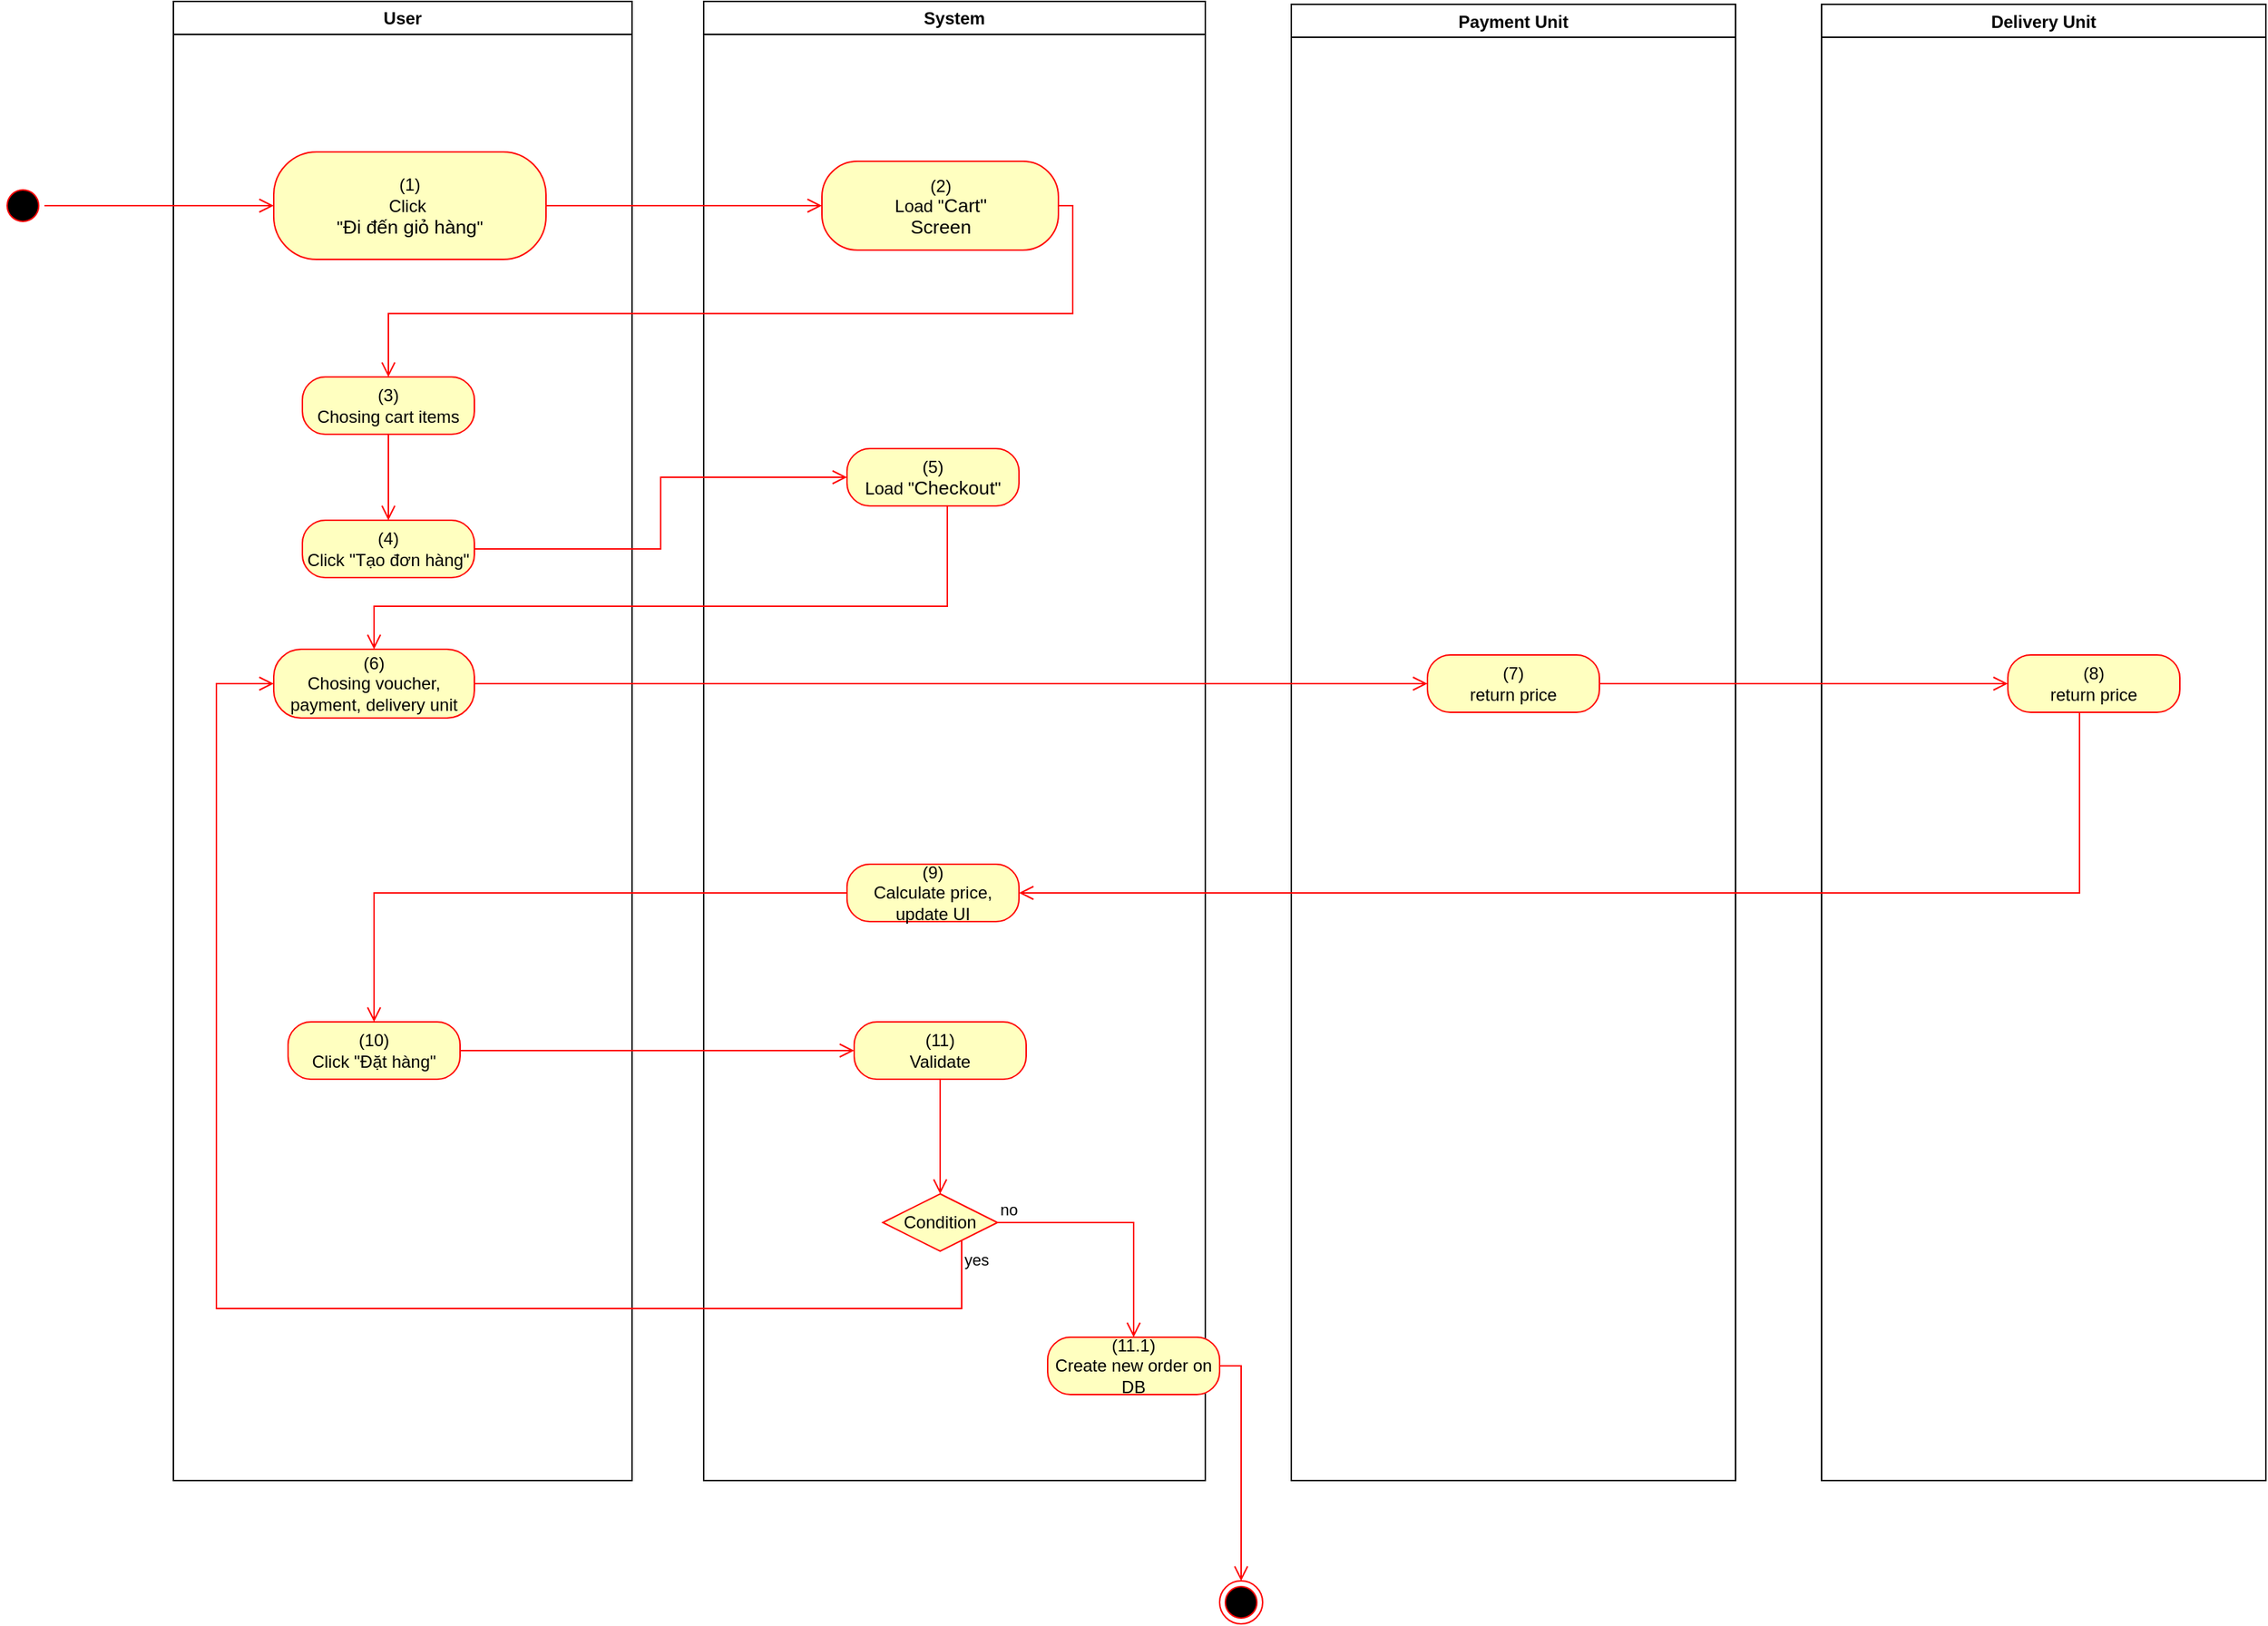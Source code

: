 <mxfile version="15.4.0" type="device"><diagram id="oV3w4OYECRHHocSaD-Sc" name="Page-1"><mxGraphModel dx="2715" dy="2015" grid="1" gridSize="10" guides="1" tooltips="1" connect="1" arrows="1" fold="1" page="1" pageScale="1" pageWidth="850" pageHeight="1100" math="0" shadow="0"><root><mxCell id="0"/><mxCell id="1" parent="0"/><mxCell id="gD4NjcxcYAgXPdqkqyiz-1" value="User" style="swimlane;whiteSpace=wrap" parent="1" vertex="1"><mxGeometry x="140" y="128" width="320" height="1032" as="geometry"><mxRectangle x="120" y="128" width="60" height="23" as="alternateBounds"/></mxGeometry></mxCell><mxCell id="gD4NjcxcYAgXPdqkqyiz-2" value="(1)&lt;br style=&quot;padding: 0px ; margin: 0px&quot;&gt;Click&amp;nbsp;&lt;br style=&quot;padding: 0px ; margin: 0px&quot;&gt;&quot;&lt;font face=&quot;arial, sans-serif&quot;&gt;&lt;span style=&quot;font-size: 13.333px&quot;&gt;Đi đến giỏ hàng&lt;/span&gt;&lt;/font&gt;&quot;" style="rounded=1;whiteSpace=wrap;html=1;arcSize=40;fontColor=#000000;fillColor=#ffffc0;strokeColor=#ff0000;" parent="gD4NjcxcYAgXPdqkqyiz-1" vertex="1"><mxGeometry x="70" y="105" width="190" height="75" as="geometry"/></mxCell><mxCell id="gD4NjcxcYAgXPdqkqyiz-10" value="(3)&lt;br&gt;Chosing cart items" style="rounded=1;whiteSpace=wrap;html=1;arcSize=40;fontColor=#000000;fillColor=#ffffc0;strokeColor=#ff0000;" parent="gD4NjcxcYAgXPdqkqyiz-1" vertex="1"><mxGeometry x="90" y="262" width="120" height="40" as="geometry"/></mxCell><mxCell id="gD4NjcxcYAgXPdqkqyiz-11" value="" style="edgeStyle=orthogonalEdgeStyle;html=1;verticalAlign=bottom;endArrow=open;endSize=8;strokeColor=#ff0000;rounded=0;entryX=0.5;entryY=0;entryDx=0;entryDy=0;" parent="gD4NjcxcYAgXPdqkqyiz-1" source="gD4NjcxcYAgXPdqkqyiz-10" target="gD4NjcxcYAgXPdqkqyiz-13" edge="1"><mxGeometry relative="1" as="geometry"><mxPoint x="150" y="372" as="targetPoint"/></mxGeometry></mxCell><mxCell id="gD4NjcxcYAgXPdqkqyiz-13" value="(4)&lt;br&gt;Click &quot;Tạo đơn hàng&quot;" style="rounded=1;whiteSpace=wrap;html=1;arcSize=40;fontColor=#000000;fillColor=#ffffc0;strokeColor=#ff0000;" parent="gD4NjcxcYAgXPdqkqyiz-1" vertex="1"><mxGeometry x="90" y="362" width="120" height="40" as="geometry"/></mxCell><mxCell id="gD4NjcxcYAgXPdqkqyiz-18" value="(6)&lt;br&gt;Chosing voucher, payment, delivery unit" style="rounded=1;whiteSpace=wrap;html=1;arcSize=40;fontColor=#000000;fillColor=#ffffc0;strokeColor=#ff0000;" parent="gD4NjcxcYAgXPdqkqyiz-1" vertex="1"><mxGeometry x="70" y="452" width="140" height="48" as="geometry"/></mxCell><mxCell id="gD4NjcxcYAgXPdqkqyiz-20" value="(10)&lt;br&gt;Click &quot;Đặt hàng&quot;" style="rounded=1;whiteSpace=wrap;html=1;arcSize=40;fontColor=#000000;fillColor=#ffffc0;strokeColor=#ff0000;" parent="gD4NjcxcYAgXPdqkqyiz-1" vertex="1"><mxGeometry x="80" y="712" width="120" height="40" as="geometry"/></mxCell><mxCell id="gD4NjcxcYAgXPdqkqyiz-3" value="System" style="swimlane;whiteSpace=wrap;startSize=23;" parent="1" vertex="1"><mxGeometry x="510" y="128" width="350" height="1032" as="geometry"/></mxCell><mxCell id="gD4NjcxcYAgXPdqkqyiz-4" value="(2)&lt;br&gt;Load &quot;&lt;span lang=&quot;EN-GB&quot; style=&quot;font-size: 10.0pt ; line-height: 107% ; font-family: &amp;#34;arial&amp;#34; , sans-serif&quot;&gt;Cart&lt;/span&gt;&lt;span lang=&quot;EN-GB&quot; style=&quot;font-size: 10pt ; line-height: 107% ; font-family: &amp;#34;arial&amp;#34; , sans-serif&quot;&gt;&quot;&lt;br&gt;Screen&lt;br&gt;&lt;/span&gt;" style="rounded=1;whiteSpace=wrap;html=1;arcSize=40;fontColor=#000000;fillColor=#ffffc0;strokeColor=#ff0000;" parent="gD4NjcxcYAgXPdqkqyiz-3" vertex="1"><mxGeometry x="82.5" y="111.5" width="165" height="62" as="geometry"/></mxCell><mxCell id="gD4NjcxcYAgXPdqkqyiz-16" value="(5)&lt;br&gt;Load &quot;&lt;span lang=&quot;EN-GB&quot; style=&quot;font-size: 10.0pt ; line-height: 107% ; font-family: &amp;#34;arial&amp;#34; , sans-serif&quot;&gt;Checkout&lt;/span&gt;&quot;" style="rounded=1;whiteSpace=wrap;html=1;arcSize=40;fontColor=#000000;fillColor=#ffffc0;strokeColor=#ff0000;" parent="gD4NjcxcYAgXPdqkqyiz-3" vertex="1"><mxGeometry x="100" y="312" width="120" height="40" as="geometry"/></mxCell><mxCell id="gD4NjcxcYAgXPdqkqyiz-22" value="(11)&lt;br&gt;Validate" style="rounded=1;whiteSpace=wrap;html=1;arcSize=40;fontColor=#000000;fillColor=#ffffc0;strokeColor=#ff0000;" parent="gD4NjcxcYAgXPdqkqyiz-3" vertex="1"><mxGeometry x="105" y="712" width="120" height="40" as="geometry"/></mxCell><mxCell id="gD4NjcxcYAgXPdqkqyiz-23" value="" style="edgeStyle=orthogonalEdgeStyle;html=1;verticalAlign=bottom;endArrow=open;endSize=8;strokeColor=#ff0000;rounded=0;entryX=0.5;entryY=0;entryDx=0;entryDy=0;" parent="gD4NjcxcYAgXPdqkqyiz-3" source="gD4NjcxcYAgXPdqkqyiz-22" target="gD4NjcxcYAgXPdqkqyiz-24" edge="1"><mxGeometry relative="1" as="geometry"><mxPoint x="170" y="552" as="targetPoint"/></mxGeometry></mxCell><mxCell id="gD4NjcxcYAgXPdqkqyiz-24" value="Condition" style="rhombus;whiteSpace=wrap;html=1;fillColor=#ffffc0;strokeColor=#ff0000;" parent="gD4NjcxcYAgXPdqkqyiz-3" vertex="1"><mxGeometry x="125" y="832" width="80" height="40" as="geometry"/></mxCell><mxCell id="gD4NjcxcYAgXPdqkqyiz-27" value="(11.1)&lt;br&gt;Create new order on DB" style="rounded=1;whiteSpace=wrap;html=1;arcSize=40;fontColor=#000000;fillColor=#ffffc0;strokeColor=#ff0000;" parent="gD4NjcxcYAgXPdqkqyiz-3" vertex="1"><mxGeometry x="240" y="932" width="120" height="40" as="geometry"/></mxCell><mxCell id="gD4NjcxcYAgXPdqkqyiz-25" value="no" style="edgeStyle=orthogonalEdgeStyle;html=1;align=left;verticalAlign=bottom;endArrow=open;endSize=8;strokeColor=#ff0000;rounded=0;" parent="gD4NjcxcYAgXPdqkqyiz-3" source="gD4NjcxcYAgXPdqkqyiz-24" target="gD4NjcxcYAgXPdqkqyiz-27" edge="1"><mxGeometry x="-1" relative="1" as="geometry"><mxPoint x="280" y="682" as="targetPoint"/></mxGeometry></mxCell><mxCell id="QGpkaNnRMXczA-CJZqh9-3" value="(9)&lt;br&gt;Calculate price, update UI" style="rounded=1;whiteSpace=wrap;html=1;arcSize=40;fontColor=#000000;fillColor=#ffffc0;strokeColor=#ff0000;" vertex="1" parent="gD4NjcxcYAgXPdqkqyiz-3"><mxGeometry x="100" y="602" width="120" height="40" as="geometry"/></mxCell><mxCell id="gD4NjcxcYAgXPdqkqyiz-5" value="" style="ellipse;html=1;shape=startState;fillColor=#000000;strokeColor=#ff0000;" parent="1" vertex="1"><mxGeometry x="20" y="255.5" width="30" height="30" as="geometry"/></mxCell><mxCell id="gD4NjcxcYAgXPdqkqyiz-6" value="" style="edgeStyle=orthogonalEdgeStyle;html=1;verticalAlign=bottom;endArrow=open;endSize=8;strokeColor=#ff0000;rounded=0;entryX=0;entryY=0.5;entryDx=0;entryDy=0;" parent="1" source="gD4NjcxcYAgXPdqkqyiz-5" target="gD4NjcxcYAgXPdqkqyiz-2" edge="1"><mxGeometry relative="1" as="geometry"><mxPoint x="200" y="253" as="targetPoint"/></mxGeometry></mxCell><mxCell id="gD4NjcxcYAgXPdqkqyiz-7" value="" style="edgeStyle=orthogonalEdgeStyle;html=1;verticalAlign=bottom;endArrow=open;endSize=8;strokeColor=#ff0000;rounded=0;entryX=0;entryY=0.5;entryDx=0;entryDy=0;" parent="1" source="gD4NjcxcYAgXPdqkqyiz-2" target="gD4NjcxcYAgXPdqkqyiz-4" edge="1"><mxGeometry relative="1" as="geometry"><mxPoint x="600" y="271" as="targetPoint"/></mxGeometry></mxCell><mxCell id="gD4NjcxcYAgXPdqkqyiz-8" value="" style="ellipse;html=1;shape=endState;fillColor=#000000;strokeColor=#ff0000;" parent="1" vertex="1"><mxGeometry x="870" y="1230" width="30" height="30" as="geometry"/></mxCell><mxCell id="gD4NjcxcYAgXPdqkqyiz-9" value="" style="edgeStyle=orthogonalEdgeStyle;html=1;verticalAlign=bottom;endArrow=open;endSize=8;strokeColor=#ff0000;rounded=0;exitX=1;exitY=0.5;exitDx=0;exitDy=0;entryX=0.5;entryY=0;entryDx=0;entryDy=0;" parent="1" source="gD4NjcxcYAgXPdqkqyiz-4" target="gD4NjcxcYAgXPdqkqyiz-10" edge="1"><mxGeometry relative="1" as="geometry"><mxPoint x="820" y="760" as="targetPoint"/><mxPoint x="850" y="785" as="sourcePoint"/></mxGeometry></mxCell><mxCell id="gD4NjcxcYAgXPdqkqyiz-14" value="" style="edgeStyle=orthogonalEdgeStyle;html=1;verticalAlign=bottom;endArrow=open;endSize=8;strokeColor=#ff0000;rounded=0;entryX=0;entryY=0.5;entryDx=0;entryDy=0;" parent="1" source="gD4NjcxcYAgXPdqkqyiz-13" target="gD4NjcxcYAgXPdqkqyiz-16" edge="1"><mxGeometry relative="1" as="geometry"><mxPoint x="290" y="620" as="targetPoint"/></mxGeometry></mxCell><mxCell id="gD4NjcxcYAgXPdqkqyiz-17" value="" style="edgeStyle=orthogonalEdgeStyle;html=1;verticalAlign=bottom;endArrow=open;endSize=8;strokeColor=#ff0000;rounded=0;entryX=0.5;entryY=0;entryDx=0;entryDy=0;" parent="1" source="gD4NjcxcYAgXPdqkqyiz-16" target="gD4NjcxcYAgXPdqkqyiz-18" edge="1"><mxGeometry relative="1" as="geometry"><mxPoint x="680" y="540" as="targetPoint"/><Array as="points"><mxPoint x="680" y="550"/><mxPoint x="280" y="550"/></Array></mxGeometry></mxCell><mxCell id="gD4NjcxcYAgXPdqkqyiz-26" value="yes" style="edgeStyle=orthogonalEdgeStyle;html=1;align=left;verticalAlign=top;endArrow=open;endSize=8;strokeColor=#ff0000;rounded=0;entryX=0;entryY=0.5;entryDx=0;entryDy=0;" parent="1" source="gD4NjcxcYAgXPdqkqyiz-24" target="gD4NjcxcYAgXPdqkqyiz-18" edge="1"><mxGeometry x="-1" relative="1" as="geometry"><mxPoint x="580" y="810" as="targetPoint"/><Array as="points"><mxPoint x="690" y="1040"/><mxPoint x="170" y="1040"/><mxPoint x="170" y="604"/></Array></mxGeometry></mxCell><mxCell id="gD4NjcxcYAgXPdqkqyiz-21" value="" style="edgeStyle=orthogonalEdgeStyle;html=1;verticalAlign=bottom;endArrow=open;endSize=8;strokeColor=#ff0000;rounded=0;entryX=0;entryY=0.5;entryDx=0;entryDy=0;" parent="1" source="gD4NjcxcYAgXPdqkqyiz-20" target="gD4NjcxcYAgXPdqkqyiz-22" edge="1"><mxGeometry relative="1" as="geometry"><mxPoint x="280" y="820" as="targetPoint"/></mxGeometry></mxCell><mxCell id="gD4NjcxcYAgXPdqkqyiz-30" value="" style="edgeStyle=orthogonalEdgeStyle;html=1;verticalAlign=bottom;endArrow=open;endSize=8;strokeColor=#ff0000;rounded=0;exitX=1;exitY=0.5;exitDx=0;exitDy=0;" parent="1" source="gD4NjcxcYAgXPdqkqyiz-27" target="gD4NjcxcYAgXPdqkqyiz-8" edge="1"><mxGeometry relative="1" as="geometry"><mxPoint x="640" y="620" as="targetPoint"/><mxPoint x="350" y="730" as="sourcePoint"/></mxGeometry></mxCell><mxCell id="QGpkaNnRMXczA-CJZqh9-1" value="Payment Unit" style="swimlane;" vertex="1" parent="1"><mxGeometry x="920" y="130" width="310" height="1030" as="geometry"/></mxCell><mxCell id="QGpkaNnRMXczA-CJZqh9-5" value="(7)&lt;br&gt;return price" style="rounded=1;whiteSpace=wrap;html=1;arcSize=40;fontColor=#000000;fillColor=#ffffc0;strokeColor=#ff0000;" vertex="1" parent="QGpkaNnRMXczA-CJZqh9-1"><mxGeometry x="95" y="454" width="120" height="40" as="geometry"/></mxCell><mxCell id="QGpkaNnRMXczA-CJZqh9-2" value="Delivery Unit" style="swimlane;" vertex="1" parent="1"><mxGeometry x="1290" y="130" width="310" height="1030" as="geometry"/></mxCell><mxCell id="QGpkaNnRMXczA-CJZqh9-7" value="(8)&lt;br&gt;return price" style="rounded=1;whiteSpace=wrap;html=1;arcSize=40;fontColor=#000000;fillColor=#ffffc0;strokeColor=#ff0000;" vertex="1" parent="QGpkaNnRMXczA-CJZqh9-2"><mxGeometry x="130" y="454" width="120" height="40" as="geometry"/></mxCell><mxCell id="QGpkaNnRMXczA-CJZqh9-4" value="" style="edgeStyle=orthogonalEdgeStyle;html=1;verticalAlign=bottom;endArrow=open;endSize=8;strokeColor=#ff0000;rounded=0;entryX=0.5;entryY=0;entryDx=0;entryDy=0;" edge="1" source="QGpkaNnRMXczA-CJZqh9-3" parent="1" target="gD4NjcxcYAgXPdqkqyiz-20"><mxGeometry relative="1" as="geometry"><mxPoint x="740" y="690" as="targetPoint"/></mxGeometry></mxCell><mxCell id="QGpkaNnRMXczA-CJZqh9-6" value="" style="edgeStyle=orthogonalEdgeStyle;html=1;verticalAlign=bottom;endArrow=open;endSize=8;strokeColor=#ff0000;rounded=0;entryX=0;entryY=0.5;entryDx=0;entryDy=0;" edge="1" source="QGpkaNnRMXczA-CJZqh9-5" parent="1" target="QGpkaNnRMXczA-CJZqh9-7"><mxGeometry relative="1" as="geometry"><mxPoint x="1075" y="690" as="targetPoint"/></mxGeometry></mxCell><mxCell id="QGpkaNnRMXczA-CJZqh9-8" value="" style="edgeStyle=orthogonalEdgeStyle;html=1;verticalAlign=bottom;endArrow=open;endSize=8;strokeColor=#ff0000;rounded=0;entryX=1;entryY=0.5;entryDx=0;entryDy=0;" edge="1" source="QGpkaNnRMXczA-CJZqh9-7" parent="1" target="QGpkaNnRMXczA-CJZqh9-3"><mxGeometry relative="1" as="geometry"><mxPoint x="1470" y="700" as="targetPoint"/><Array as="points"><mxPoint x="1470" y="750"/></Array></mxGeometry></mxCell><mxCell id="gD4NjcxcYAgXPdqkqyiz-19" value="" style="edgeStyle=orthogonalEdgeStyle;html=1;verticalAlign=bottom;endArrow=open;endSize=8;strokeColor=#ff0000;rounded=0;entryX=0;entryY=0.5;entryDx=0;entryDy=0;" parent="1" source="gD4NjcxcYAgXPdqkqyiz-18" target="QGpkaNnRMXczA-CJZqh9-5" edge="1"><mxGeometry relative="1" as="geometry"><mxPoint x="660" y="610" as="targetPoint"/></mxGeometry></mxCell></root></mxGraphModel></diagram></mxfile>